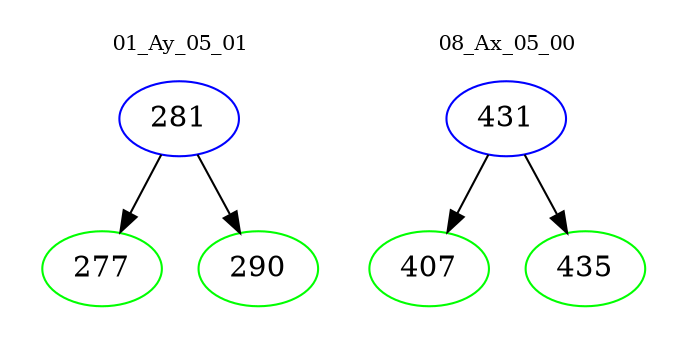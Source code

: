 digraph{
subgraph cluster_0 {
color = white
label = "01_Ay_05_01";
fontsize=10;
T0_281 [label="281", color="blue"]
T0_281 -> T0_277 [color="black"]
T0_277 [label="277", color="green"]
T0_281 -> T0_290 [color="black"]
T0_290 [label="290", color="green"]
}
subgraph cluster_1 {
color = white
label = "08_Ax_05_00";
fontsize=10;
T1_431 [label="431", color="blue"]
T1_431 -> T1_407 [color="black"]
T1_407 [label="407", color="green"]
T1_431 -> T1_435 [color="black"]
T1_435 [label="435", color="green"]
}
}

